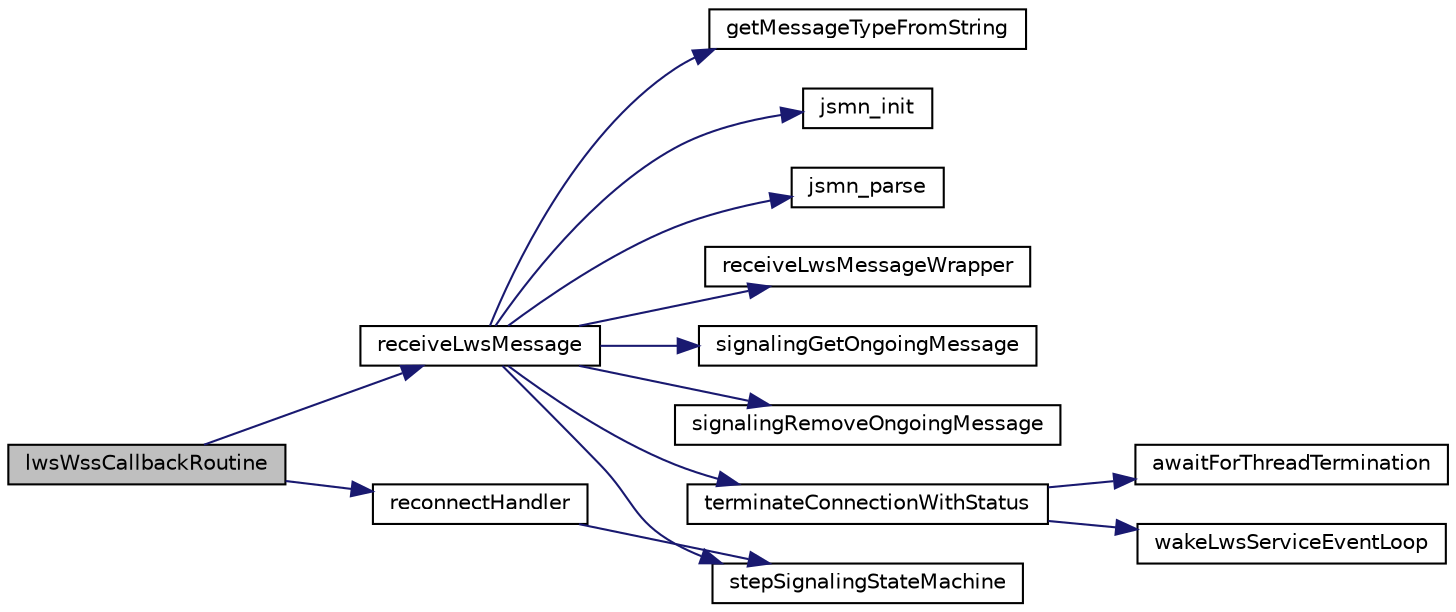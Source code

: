 digraph "lwsWssCallbackRoutine"
{
 // LATEX_PDF_SIZE
  edge [fontname="Helvetica",fontsize="10",labelfontname="Helvetica",labelfontsize="10"];
  node [fontname="Helvetica",fontsize="10",shape=record];
  rankdir="LR";
  Node1 [label="lwsWssCallbackRoutine",height=0.2,width=0.4,color="black", fillcolor="grey75", style="filled", fontcolor="black",tooltip=" "];
  Node1 -> Node2 [color="midnightblue",fontsize="10",style="solid",fontname="Helvetica"];
  Node2 [label="receiveLwsMessage",height=0.2,width=0.4,color="black", fillcolor="white", style="filled",URL="$LwsApiCalls_8c.html#a4c9dcb58ab89a46831b232ea6f1b9903",tooltip=" "];
  Node2 -> Node3 [color="midnightblue",fontsize="10",style="solid",fontname="Helvetica"];
  Node3 [label="getMessageTypeFromString",height=0.2,width=0.4,color="black", fillcolor="white", style="filled",URL="$LwsApiCalls_8c.html#a845dd8fd2ababb15e4a43ac4b83664d4",tooltip=" "];
  Node2 -> Node4 [color="midnightblue",fontsize="10",style="solid",fontname="Helvetica"];
  Node4 [label="jsmn_init",height=0.2,width=0.4,color="black", fillcolor="white", style="filled",URL="$jsmn_8h.html#a8d4a8b3ce5c3d600feea38615b5f9aa6",tooltip=" "];
  Node2 -> Node5 [color="midnightblue",fontsize="10",style="solid",fontname="Helvetica"];
  Node5 [label="jsmn_parse",height=0.2,width=0.4,color="black", fillcolor="white", style="filled",URL="$jsmn_8h.html#acf28c8ae404fb0ad2823270d2a4c322a",tooltip=" "];
  Node2 -> Node6 [color="midnightblue",fontsize="10",style="solid",fontname="Helvetica"];
  Node6 [label="receiveLwsMessageWrapper",height=0.2,width=0.4,color="black", fillcolor="white", style="filled",URL="$LwsApiCalls_8c.html#a354efc7185dbcb58e1b94b46f6ea2373",tooltip=" "];
  Node2 -> Node7 [color="midnightblue",fontsize="10",style="solid",fontname="Helvetica"];
  Node7 [label="signalingGetOngoingMessage",height=0.2,width=0.4,color="black", fillcolor="white", style="filled",URL="$Signaling_8c.html#ae3eee8f50a486b71e62e7c98291d422d",tooltip=" "];
  Node2 -> Node8 [color="midnightblue",fontsize="10",style="solid",fontname="Helvetica"];
  Node8 [label="signalingRemoveOngoingMessage",height=0.2,width=0.4,color="black", fillcolor="white", style="filled",URL="$Signaling_8c.html#ad5583fab3f7bd5e1260bc503aeff639a",tooltip=" "];
  Node2 -> Node9 [color="midnightblue",fontsize="10",style="solid",fontname="Helvetica"];
  Node9 [label="stepSignalingStateMachine",height=0.2,width=0.4,color="black", fillcolor="white", style="filled",URL="$StateMachine_8c.html#aec8441c2e021d29e6fdec5f97000431c",tooltip=" "];
  Node2 -> Node10 [color="midnightblue",fontsize="10",style="solid",fontname="Helvetica"];
  Node10 [label="terminateConnectionWithStatus",height=0.2,width=0.4,color="black", fillcolor="white", style="filled",URL="$LwsApiCalls_8c.html#ae7928b7a5bf47cbdf2ccf753f1c1e8df",tooltip=" "];
  Node10 -> Node11 [color="midnightblue",fontsize="10",style="solid",fontname="Helvetica"];
  Node11 [label="awaitForThreadTermination",height=0.2,width=0.4,color="black", fillcolor="white", style="filled",URL="$Signaling_8c.html#a653edfffd5d129d08f5971d91f16fc5e",tooltip=" "];
  Node10 -> Node12 [color="midnightblue",fontsize="10",style="solid",fontname="Helvetica"];
  Node12 [label="wakeLwsServiceEventLoop",height=0.2,width=0.4,color="black", fillcolor="white", style="filled",URL="$LwsApiCalls_8c.html#a116aedb04e1b2e3c920d5b181477b11a",tooltip=" "];
  Node1 -> Node13 [color="midnightblue",fontsize="10",style="solid",fontname="Helvetica"];
  Node13 [label="reconnectHandler",height=0.2,width=0.4,color="black", fillcolor="white", style="filled",URL="$LwsApiCalls_8c.html#afc9e7ad7111b3cdf94c7739d3695cb6c",tooltip=" "];
  Node13 -> Node9 [color="midnightblue",fontsize="10",style="solid",fontname="Helvetica"];
}

